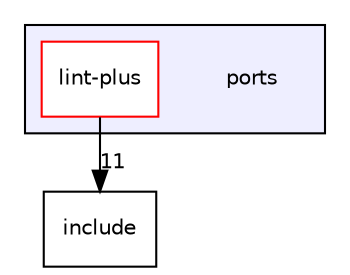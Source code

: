 digraph "ports" {
  compound=true
  node [ fontsize="10", fontname="Helvetica"];
  edge [ labelfontsize="10", labelfontname="Helvetica"];
  subgraph clusterdir_dea11dbe73c9c82ce31138978df5ca9f {
    graph [ bgcolor="#eeeeff", pencolor="black", label="" URL="dir_dea11dbe73c9c82ce31138978df5ca9f.html"];
    dir_dea11dbe73c9c82ce31138978df5ca9f [shape=plaintext label="ports"];
    dir_da0690fd3d8bf355097a66de93f1d482 [shape=box label="lint-plus" color="red" fillcolor="white" style="filled" URL="dir_da0690fd3d8bf355097a66de93f1d482.html"];
  }
  dir_9b55b230f41344f00f9f1f35be51edc6 [shape=box label="include" URL="dir_9b55b230f41344f00f9f1f35be51edc6.html"];
  dir_da0690fd3d8bf355097a66de93f1d482->dir_9b55b230f41344f00f9f1f35be51edc6 [headlabel="11", labeldistance=1.5 headhref="dir_000001_000005.html"];
}
